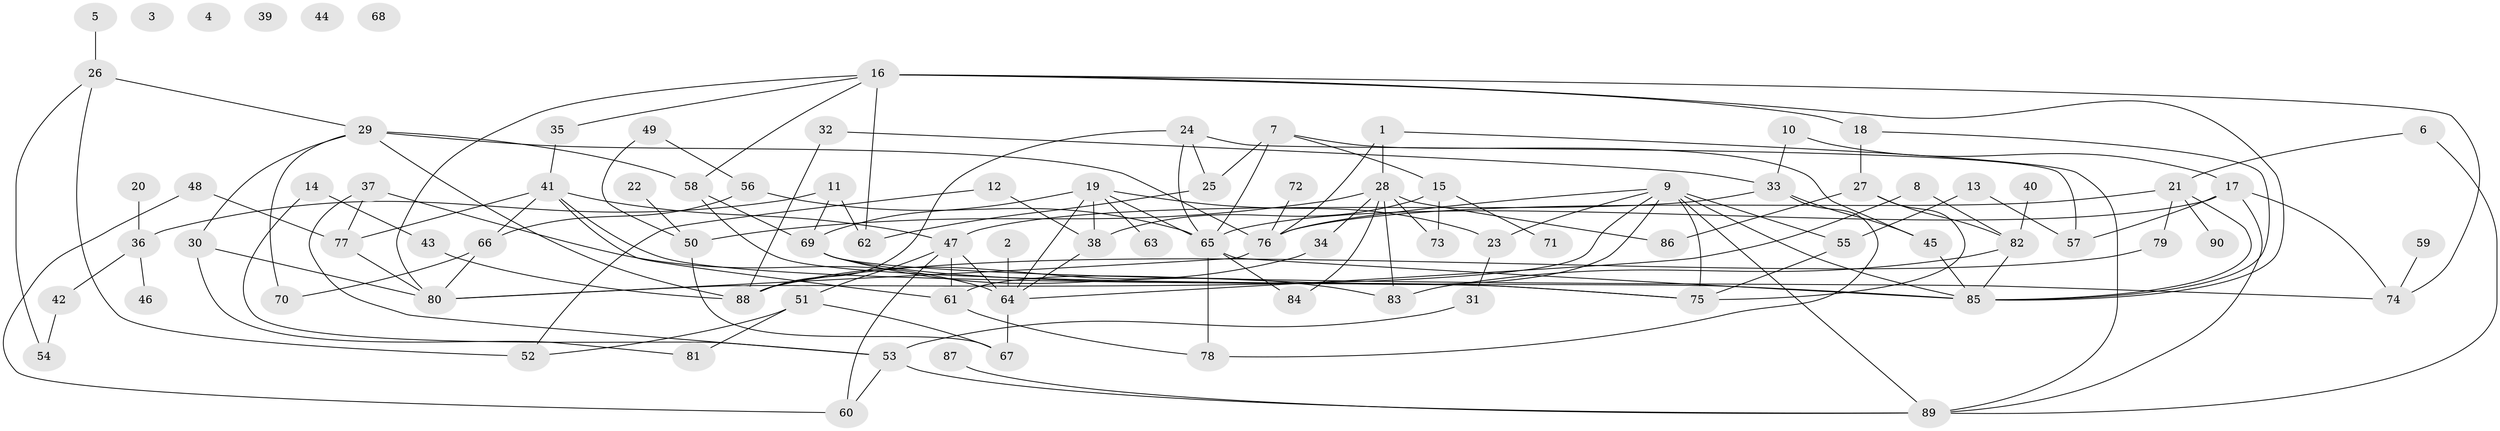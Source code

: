 // coarse degree distribution, {1: 0.2222222222222222, 0: 0.1111111111111111, 2: 0.2, 4: 0.15555555555555556, 6: 0.08888888888888889, 3: 0.06666666666666667, 8: 0.022222222222222223, 7: 0.06666666666666667, 10: 0.022222222222222223, 11: 0.022222222222222223, 9: 0.022222222222222223}
// Generated by graph-tools (version 1.1) at 2025/42/03/04/25 21:42:44]
// undirected, 90 vertices, 145 edges
graph export_dot {
graph [start="1"]
  node [color=gray90,style=filled];
  1;
  2;
  3;
  4;
  5;
  6;
  7;
  8;
  9;
  10;
  11;
  12;
  13;
  14;
  15;
  16;
  17;
  18;
  19;
  20;
  21;
  22;
  23;
  24;
  25;
  26;
  27;
  28;
  29;
  30;
  31;
  32;
  33;
  34;
  35;
  36;
  37;
  38;
  39;
  40;
  41;
  42;
  43;
  44;
  45;
  46;
  47;
  48;
  49;
  50;
  51;
  52;
  53;
  54;
  55;
  56;
  57;
  58;
  59;
  60;
  61;
  62;
  63;
  64;
  65;
  66;
  67;
  68;
  69;
  70;
  71;
  72;
  73;
  74;
  75;
  76;
  77;
  78;
  79;
  80;
  81;
  82;
  83;
  84;
  85;
  86;
  87;
  88;
  89;
  90;
  1 -- 28;
  1 -- 76;
  1 -- 89;
  2 -- 64;
  5 -- 26;
  6 -- 21;
  6 -- 89;
  7 -- 15;
  7 -- 25;
  7 -- 45;
  7 -- 65;
  8 -- 64;
  8 -- 82;
  9 -- 23;
  9 -- 55;
  9 -- 61;
  9 -- 75;
  9 -- 76;
  9 -- 80;
  9 -- 85;
  9 -- 89;
  10 -- 17;
  10 -- 33;
  11 -- 36;
  11 -- 62;
  11 -- 69;
  12 -- 38;
  12 -- 52;
  13 -- 55;
  13 -- 57;
  14 -- 43;
  14 -- 53;
  15 -- 38;
  15 -- 71;
  15 -- 73;
  16 -- 18;
  16 -- 35;
  16 -- 58;
  16 -- 62;
  16 -- 74;
  16 -- 80;
  16 -- 85;
  17 -- 57;
  17 -- 65;
  17 -- 74;
  17 -- 89;
  18 -- 27;
  18 -- 85;
  19 -- 23;
  19 -- 38;
  19 -- 63;
  19 -- 64;
  19 -- 65;
  19 -- 69;
  20 -- 36;
  21 -- 76;
  21 -- 79;
  21 -- 85;
  21 -- 90;
  22 -- 50;
  23 -- 31;
  24 -- 25;
  24 -- 57;
  24 -- 65;
  24 -- 88;
  25 -- 62;
  26 -- 29;
  26 -- 52;
  26 -- 54;
  27 -- 75;
  27 -- 82;
  27 -- 86;
  28 -- 34;
  28 -- 50;
  28 -- 73;
  28 -- 83;
  28 -- 84;
  28 -- 86;
  29 -- 30;
  29 -- 58;
  29 -- 70;
  29 -- 76;
  29 -- 88;
  30 -- 80;
  30 -- 81;
  31 -- 53;
  32 -- 33;
  32 -- 88;
  33 -- 45;
  33 -- 47;
  33 -- 78;
  34 -- 88;
  35 -- 41;
  36 -- 42;
  36 -- 46;
  37 -- 53;
  37 -- 64;
  37 -- 77;
  38 -- 64;
  40 -- 82;
  41 -- 47;
  41 -- 61;
  41 -- 66;
  41 -- 77;
  41 -- 85;
  42 -- 54;
  43 -- 88;
  45 -- 85;
  47 -- 51;
  47 -- 60;
  47 -- 61;
  47 -- 64;
  48 -- 60;
  48 -- 77;
  49 -- 50;
  49 -- 56;
  50 -- 67;
  51 -- 52;
  51 -- 67;
  51 -- 81;
  53 -- 60;
  53 -- 89;
  55 -- 75;
  56 -- 65;
  56 -- 66;
  58 -- 69;
  58 -- 75;
  59 -- 74;
  61 -- 78;
  64 -- 67;
  65 -- 78;
  65 -- 84;
  65 -- 85;
  66 -- 70;
  66 -- 80;
  69 -- 74;
  69 -- 75;
  69 -- 83;
  72 -- 76;
  76 -- 80;
  77 -- 80;
  79 -- 88;
  82 -- 83;
  82 -- 85;
  87 -- 89;
}
